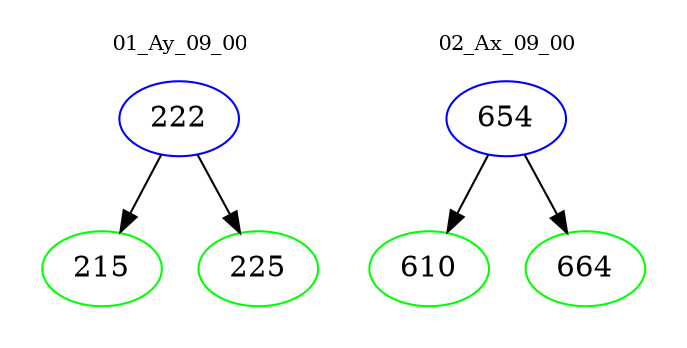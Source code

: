 digraph{
subgraph cluster_0 {
color = white
label = "01_Ay_09_00";
fontsize=10;
T0_222 [label="222", color="blue"]
T0_222 -> T0_215 [color="black"]
T0_215 [label="215", color="green"]
T0_222 -> T0_225 [color="black"]
T0_225 [label="225", color="green"]
}
subgraph cluster_1 {
color = white
label = "02_Ax_09_00";
fontsize=10;
T1_654 [label="654", color="blue"]
T1_654 -> T1_610 [color="black"]
T1_610 [label="610", color="green"]
T1_654 -> T1_664 [color="black"]
T1_664 [label="664", color="green"]
}
}
